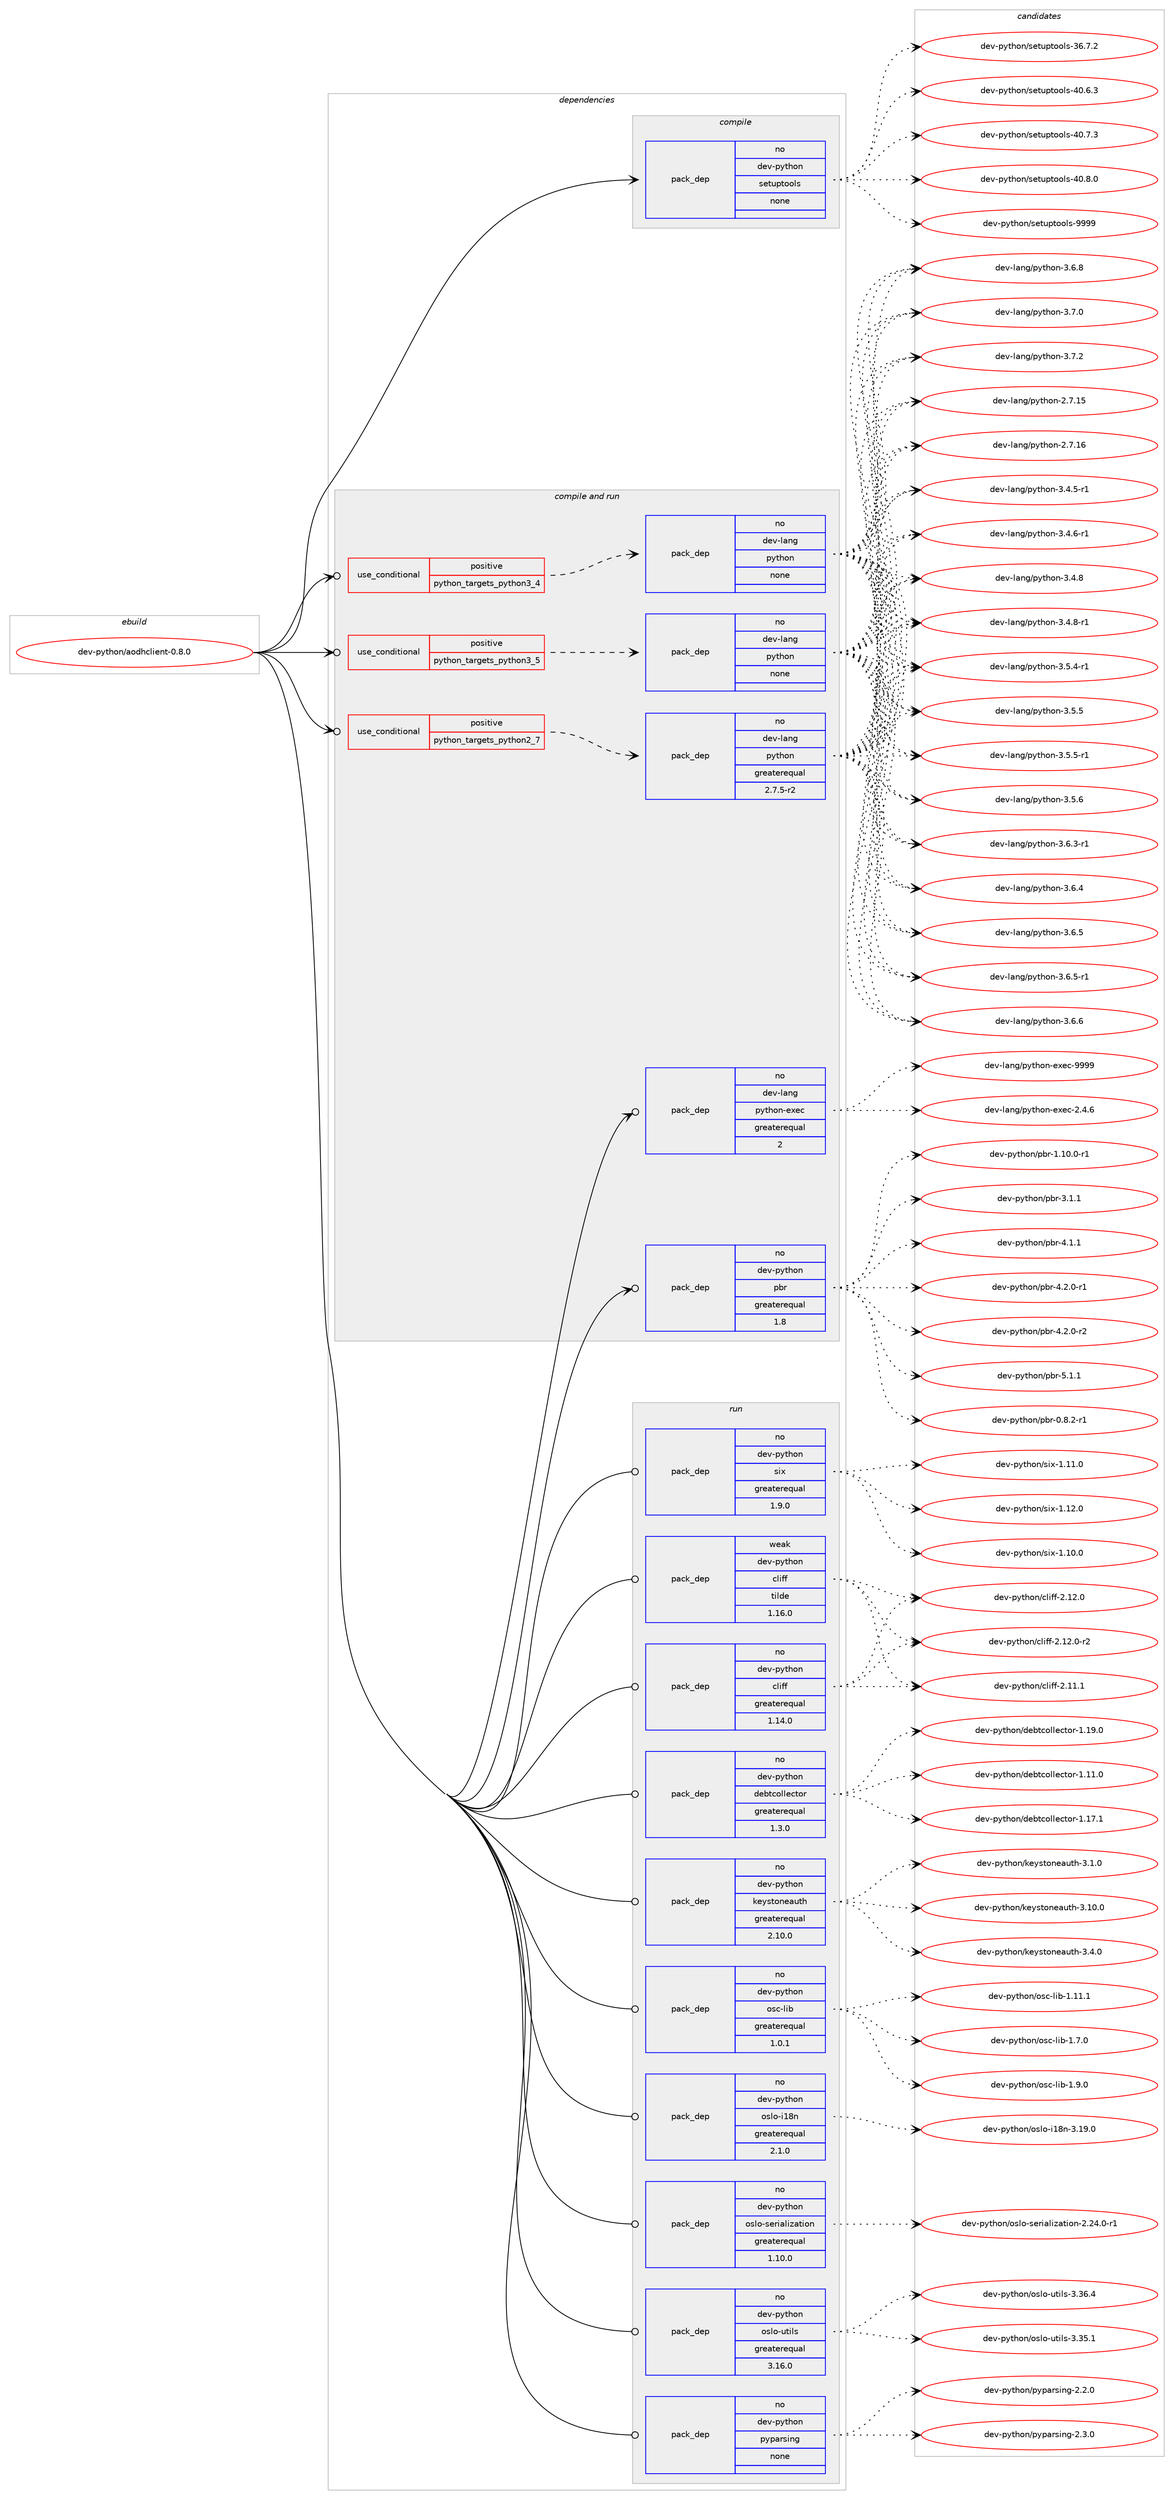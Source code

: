 digraph prolog {

# *************
# Graph options
# *************

newrank=true;
concentrate=true;
compound=true;
graph [rankdir=LR,fontname=Helvetica,fontsize=10,ranksep=1.5];#, ranksep=2.5, nodesep=0.2];
edge  [arrowhead=vee];
node  [fontname=Helvetica,fontsize=10];

# **********
# The ebuild
# **********

subgraph cluster_leftcol {
color=gray;
rank=same;
label=<<i>ebuild</i>>;
id [label="dev-python/aodhclient-0.8.0", color=red, width=4, href="../dev-python/aodhclient-0.8.0.svg"];
}

# ****************
# The dependencies
# ****************

subgraph cluster_midcol {
color=gray;
label=<<i>dependencies</i>>;
subgraph cluster_compile {
fillcolor="#eeeeee";
style=filled;
label=<<i>compile</i>>;
subgraph pack1004383 {
dependency1398448 [label=<<TABLE BORDER="0" CELLBORDER="1" CELLSPACING="0" CELLPADDING="4" WIDTH="220"><TR><TD ROWSPAN="6" CELLPADDING="30">pack_dep</TD></TR><TR><TD WIDTH="110">no</TD></TR><TR><TD>dev-python</TD></TR><TR><TD>setuptools</TD></TR><TR><TD>none</TD></TR><TR><TD></TD></TR></TABLE>>, shape=none, color=blue];
}
id:e -> dependency1398448:w [weight=20,style="solid",arrowhead="vee"];
}
subgraph cluster_compileandrun {
fillcolor="#eeeeee";
style=filled;
label=<<i>compile and run</i>>;
subgraph cond370840 {
dependency1398449 [label=<<TABLE BORDER="0" CELLBORDER="1" CELLSPACING="0" CELLPADDING="4"><TR><TD ROWSPAN="3" CELLPADDING="10">use_conditional</TD></TR><TR><TD>positive</TD></TR><TR><TD>python_targets_python2_7</TD></TR></TABLE>>, shape=none, color=red];
subgraph pack1004384 {
dependency1398450 [label=<<TABLE BORDER="0" CELLBORDER="1" CELLSPACING="0" CELLPADDING="4" WIDTH="220"><TR><TD ROWSPAN="6" CELLPADDING="30">pack_dep</TD></TR><TR><TD WIDTH="110">no</TD></TR><TR><TD>dev-lang</TD></TR><TR><TD>python</TD></TR><TR><TD>greaterequal</TD></TR><TR><TD>2.7.5-r2</TD></TR></TABLE>>, shape=none, color=blue];
}
dependency1398449:e -> dependency1398450:w [weight=20,style="dashed",arrowhead="vee"];
}
id:e -> dependency1398449:w [weight=20,style="solid",arrowhead="odotvee"];
subgraph cond370841 {
dependency1398451 [label=<<TABLE BORDER="0" CELLBORDER="1" CELLSPACING="0" CELLPADDING="4"><TR><TD ROWSPAN="3" CELLPADDING="10">use_conditional</TD></TR><TR><TD>positive</TD></TR><TR><TD>python_targets_python3_4</TD></TR></TABLE>>, shape=none, color=red];
subgraph pack1004385 {
dependency1398452 [label=<<TABLE BORDER="0" CELLBORDER="1" CELLSPACING="0" CELLPADDING="4" WIDTH="220"><TR><TD ROWSPAN="6" CELLPADDING="30">pack_dep</TD></TR><TR><TD WIDTH="110">no</TD></TR><TR><TD>dev-lang</TD></TR><TR><TD>python</TD></TR><TR><TD>none</TD></TR><TR><TD></TD></TR></TABLE>>, shape=none, color=blue];
}
dependency1398451:e -> dependency1398452:w [weight=20,style="dashed",arrowhead="vee"];
}
id:e -> dependency1398451:w [weight=20,style="solid",arrowhead="odotvee"];
subgraph cond370842 {
dependency1398453 [label=<<TABLE BORDER="0" CELLBORDER="1" CELLSPACING="0" CELLPADDING="4"><TR><TD ROWSPAN="3" CELLPADDING="10">use_conditional</TD></TR><TR><TD>positive</TD></TR><TR><TD>python_targets_python3_5</TD></TR></TABLE>>, shape=none, color=red];
subgraph pack1004386 {
dependency1398454 [label=<<TABLE BORDER="0" CELLBORDER="1" CELLSPACING="0" CELLPADDING="4" WIDTH="220"><TR><TD ROWSPAN="6" CELLPADDING="30">pack_dep</TD></TR><TR><TD WIDTH="110">no</TD></TR><TR><TD>dev-lang</TD></TR><TR><TD>python</TD></TR><TR><TD>none</TD></TR><TR><TD></TD></TR></TABLE>>, shape=none, color=blue];
}
dependency1398453:e -> dependency1398454:w [weight=20,style="dashed",arrowhead="vee"];
}
id:e -> dependency1398453:w [weight=20,style="solid",arrowhead="odotvee"];
subgraph pack1004387 {
dependency1398455 [label=<<TABLE BORDER="0" CELLBORDER="1" CELLSPACING="0" CELLPADDING="4" WIDTH="220"><TR><TD ROWSPAN="6" CELLPADDING="30">pack_dep</TD></TR><TR><TD WIDTH="110">no</TD></TR><TR><TD>dev-lang</TD></TR><TR><TD>python-exec</TD></TR><TR><TD>greaterequal</TD></TR><TR><TD>2</TD></TR></TABLE>>, shape=none, color=blue];
}
id:e -> dependency1398455:w [weight=20,style="solid",arrowhead="odotvee"];
subgraph pack1004388 {
dependency1398456 [label=<<TABLE BORDER="0" CELLBORDER="1" CELLSPACING="0" CELLPADDING="4" WIDTH="220"><TR><TD ROWSPAN="6" CELLPADDING="30">pack_dep</TD></TR><TR><TD WIDTH="110">no</TD></TR><TR><TD>dev-python</TD></TR><TR><TD>pbr</TD></TR><TR><TD>greaterequal</TD></TR><TR><TD>1.8</TD></TR></TABLE>>, shape=none, color=blue];
}
id:e -> dependency1398456:w [weight=20,style="solid",arrowhead="odotvee"];
}
subgraph cluster_run {
fillcolor="#eeeeee";
style=filled;
label=<<i>run</i>>;
subgraph pack1004389 {
dependency1398457 [label=<<TABLE BORDER="0" CELLBORDER="1" CELLSPACING="0" CELLPADDING="4" WIDTH="220"><TR><TD ROWSPAN="6" CELLPADDING="30">pack_dep</TD></TR><TR><TD WIDTH="110">no</TD></TR><TR><TD>dev-python</TD></TR><TR><TD>cliff</TD></TR><TR><TD>greaterequal</TD></TR><TR><TD>1.14.0</TD></TR></TABLE>>, shape=none, color=blue];
}
id:e -> dependency1398457:w [weight=20,style="solid",arrowhead="odot"];
subgraph pack1004390 {
dependency1398458 [label=<<TABLE BORDER="0" CELLBORDER="1" CELLSPACING="0" CELLPADDING="4" WIDTH="220"><TR><TD ROWSPAN="6" CELLPADDING="30">pack_dep</TD></TR><TR><TD WIDTH="110">no</TD></TR><TR><TD>dev-python</TD></TR><TR><TD>debtcollector</TD></TR><TR><TD>greaterequal</TD></TR><TR><TD>1.3.0</TD></TR></TABLE>>, shape=none, color=blue];
}
id:e -> dependency1398458:w [weight=20,style="solid",arrowhead="odot"];
subgraph pack1004391 {
dependency1398459 [label=<<TABLE BORDER="0" CELLBORDER="1" CELLSPACING="0" CELLPADDING="4" WIDTH="220"><TR><TD ROWSPAN="6" CELLPADDING="30">pack_dep</TD></TR><TR><TD WIDTH="110">no</TD></TR><TR><TD>dev-python</TD></TR><TR><TD>keystoneauth</TD></TR><TR><TD>greaterequal</TD></TR><TR><TD>2.10.0</TD></TR></TABLE>>, shape=none, color=blue];
}
id:e -> dependency1398459:w [weight=20,style="solid",arrowhead="odot"];
subgraph pack1004392 {
dependency1398460 [label=<<TABLE BORDER="0" CELLBORDER="1" CELLSPACING="0" CELLPADDING="4" WIDTH="220"><TR><TD ROWSPAN="6" CELLPADDING="30">pack_dep</TD></TR><TR><TD WIDTH="110">no</TD></TR><TR><TD>dev-python</TD></TR><TR><TD>osc-lib</TD></TR><TR><TD>greaterequal</TD></TR><TR><TD>1.0.1</TD></TR></TABLE>>, shape=none, color=blue];
}
id:e -> dependency1398460:w [weight=20,style="solid",arrowhead="odot"];
subgraph pack1004393 {
dependency1398461 [label=<<TABLE BORDER="0" CELLBORDER="1" CELLSPACING="0" CELLPADDING="4" WIDTH="220"><TR><TD ROWSPAN="6" CELLPADDING="30">pack_dep</TD></TR><TR><TD WIDTH="110">no</TD></TR><TR><TD>dev-python</TD></TR><TR><TD>oslo-i18n</TD></TR><TR><TD>greaterequal</TD></TR><TR><TD>2.1.0</TD></TR></TABLE>>, shape=none, color=blue];
}
id:e -> dependency1398461:w [weight=20,style="solid",arrowhead="odot"];
subgraph pack1004394 {
dependency1398462 [label=<<TABLE BORDER="0" CELLBORDER="1" CELLSPACING="0" CELLPADDING="4" WIDTH="220"><TR><TD ROWSPAN="6" CELLPADDING="30">pack_dep</TD></TR><TR><TD WIDTH="110">no</TD></TR><TR><TD>dev-python</TD></TR><TR><TD>oslo-serialization</TD></TR><TR><TD>greaterequal</TD></TR><TR><TD>1.10.0</TD></TR></TABLE>>, shape=none, color=blue];
}
id:e -> dependency1398462:w [weight=20,style="solid",arrowhead="odot"];
subgraph pack1004395 {
dependency1398463 [label=<<TABLE BORDER="0" CELLBORDER="1" CELLSPACING="0" CELLPADDING="4" WIDTH="220"><TR><TD ROWSPAN="6" CELLPADDING="30">pack_dep</TD></TR><TR><TD WIDTH="110">no</TD></TR><TR><TD>dev-python</TD></TR><TR><TD>oslo-utils</TD></TR><TR><TD>greaterequal</TD></TR><TR><TD>3.16.0</TD></TR></TABLE>>, shape=none, color=blue];
}
id:e -> dependency1398463:w [weight=20,style="solid",arrowhead="odot"];
subgraph pack1004396 {
dependency1398464 [label=<<TABLE BORDER="0" CELLBORDER="1" CELLSPACING="0" CELLPADDING="4" WIDTH="220"><TR><TD ROWSPAN="6" CELLPADDING="30">pack_dep</TD></TR><TR><TD WIDTH="110">no</TD></TR><TR><TD>dev-python</TD></TR><TR><TD>pyparsing</TD></TR><TR><TD>none</TD></TR><TR><TD></TD></TR></TABLE>>, shape=none, color=blue];
}
id:e -> dependency1398464:w [weight=20,style="solid",arrowhead="odot"];
subgraph pack1004397 {
dependency1398465 [label=<<TABLE BORDER="0" CELLBORDER="1" CELLSPACING="0" CELLPADDING="4" WIDTH="220"><TR><TD ROWSPAN="6" CELLPADDING="30">pack_dep</TD></TR><TR><TD WIDTH="110">no</TD></TR><TR><TD>dev-python</TD></TR><TR><TD>six</TD></TR><TR><TD>greaterequal</TD></TR><TR><TD>1.9.0</TD></TR></TABLE>>, shape=none, color=blue];
}
id:e -> dependency1398465:w [weight=20,style="solid",arrowhead="odot"];
subgraph pack1004398 {
dependency1398466 [label=<<TABLE BORDER="0" CELLBORDER="1" CELLSPACING="0" CELLPADDING="4" WIDTH="220"><TR><TD ROWSPAN="6" CELLPADDING="30">pack_dep</TD></TR><TR><TD WIDTH="110">weak</TD></TR><TR><TD>dev-python</TD></TR><TR><TD>cliff</TD></TR><TR><TD>tilde</TD></TR><TR><TD>1.16.0</TD></TR></TABLE>>, shape=none, color=blue];
}
id:e -> dependency1398466:w [weight=20,style="solid",arrowhead="odot"];
}
}

# **************
# The candidates
# **************

subgraph cluster_choices {
rank=same;
color=gray;
label=<<i>candidates</i>>;

subgraph choice1004383 {
color=black;
nodesep=1;
choice100101118451121211161041111104711510111611711211611111110811545515446554650 [label="dev-python/setuptools-36.7.2", color=red, width=4,href="../dev-python/setuptools-36.7.2.svg"];
choice100101118451121211161041111104711510111611711211611111110811545524846544651 [label="dev-python/setuptools-40.6.3", color=red, width=4,href="../dev-python/setuptools-40.6.3.svg"];
choice100101118451121211161041111104711510111611711211611111110811545524846554651 [label="dev-python/setuptools-40.7.3", color=red, width=4,href="../dev-python/setuptools-40.7.3.svg"];
choice100101118451121211161041111104711510111611711211611111110811545524846564648 [label="dev-python/setuptools-40.8.0", color=red, width=4,href="../dev-python/setuptools-40.8.0.svg"];
choice10010111845112121116104111110471151011161171121161111111081154557575757 [label="dev-python/setuptools-9999", color=red, width=4,href="../dev-python/setuptools-9999.svg"];
dependency1398448:e -> choice100101118451121211161041111104711510111611711211611111110811545515446554650:w [style=dotted,weight="100"];
dependency1398448:e -> choice100101118451121211161041111104711510111611711211611111110811545524846544651:w [style=dotted,weight="100"];
dependency1398448:e -> choice100101118451121211161041111104711510111611711211611111110811545524846554651:w [style=dotted,weight="100"];
dependency1398448:e -> choice100101118451121211161041111104711510111611711211611111110811545524846564648:w [style=dotted,weight="100"];
dependency1398448:e -> choice10010111845112121116104111110471151011161171121161111111081154557575757:w [style=dotted,weight="100"];
}
subgraph choice1004384 {
color=black;
nodesep=1;
choice10010111845108971101034711212111610411111045504655464953 [label="dev-lang/python-2.7.15", color=red, width=4,href="../dev-lang/python-2.7.15.svg"];
choice10010111845108971101034711212111610411111045504655464954 [label="dev-lang/python-2.7.16", color=red, width=4,href="../dev-lang/python-2.7.16.svg"];
choice1001011184510897110103471121211161041111104551465246534511449 [label="dev-lang/python-3.4.5-r1", color=red, width=4,href="../dev-lang/python-3.4.5-r1.svg"];
choice1001011184510897110103471121211161041111104551465246544511449 [label="dev-lang/python-3.4.6-r1", color=red, width=4,href="../dev-lang/python-3.4.6-r1.svg"];
choice100101118451089711010347112121116104111110455146524656 [label="dev-lang/python-3.4.8", color=red, width=4,href="../dev-lang/python-3.4.8.svg"];
choice1001011184510897110103471121211161041111104551465246564511449 [label="dev-lang/python-3.4.8-r1", color=red, width=4,href="../dev-lang/python-3.4.8-r1.svg"];
choice1001011184510897110103471121211161041111104551465346524511449 [label="dev-lang/python-3.5.4-r1", color=red, width=4,href="../dev-lang/python-3.5.4-r1.svg"];
choice100101118451089711010347112121116104111110455146534653 [label="dev-lang/python-3.5.5", color=red, width=4,href="../dev-lang/python-3.5.5.svg"];
choice1001011184510897110103471121211161041111104551465346534511449 [label="dev-lang/python-3.5.5-r1", color=red, width=4,href="../dev-lang/python-3.5.5-r1.svg"];
choice100101118451089711010347112121116104111110455146534654 [label="dev-lang/python-3.5.6", color=red, width=4,href="../dev-lang/python-3.5.6.svg"];
choice1001011184510897110103471121211161041111104551465446514511449 [label="dev-lang/python-3.6.3-r1", color=red, width=4,href="../dev-lang/python-3.6.3-r1.svg"];
choice100101118451089711010347112121116104111110455146544652 [label="dev-lang/python-3.6.4", color=red, width=4,href="../dev-lang/python-3.6.4.svg"];
choice100101118451089711010347112121116104111110455146544653 [label="dev-lang/python-3.6.5", color=red, width=4,href="../dev-lang/python-3.6.5.svg"];
choice1001011184510897110103471121211161041111104551465446534511449 [label="dev-lang/python-3.6.5-r1", color=red, width=4,href="../dev-lang/python-3.6.5-r1.svg"];
choice100101118451089711010347112121116104111110455146544654 [label="dev-lang/python-3.6.6", color=red, width=4,href="../dev-lang/python-3.6.6.svg"];
choice100101118451089711010347112121116104111110455146544656 [label="dev-lang/python-3.6.8", color=red, width=4,href="../dev-lang/python-3.6.8.svg"];
choice100101118451089711010347112121116104111110455146554648 [label="dev-lang/python-3.7.0", color=red, width=4,href="../dev-lang/python-3.7.0.svg"];
choice100101118451089711010347112121116104111110455146554650 [label="dev-lang/python-3.7.2", color=red, width=4,href="../dev-lang/python-3.7.2.svg"];
dependency1398450:e -> choice10010111845108971101034711212111610411111045504655464953:w [style=dotted,weight="100"];
dependency1398450:e -> choice10010111845108971101034711212111610411111045504655464954:w [style=dotted,weight="100"];
dependency1398450:e -> choice1001011184510897110103471121211161041111104551465246534511449:w [style=dotted,weight="100"];
dependency1398450:e -> choice1001011184510897110103471121211161041111104551465246544511449:w [style=dotted,weight="100"];
dependency1398450:e -> choice100101118451089711010347112121116104111110455146524656:w [style=dotted,weight="100"];
dependency1398450:e -> choice1001011184510897110103471121211161041111104551465246564511449:w [style=dotted,weight="100"];
dependency1398450:e -> choice1001011184510897110103471121211161041111104551465346524511449:w [style=dotted,weight="100"];
dependency1398450:e -> choice100101118451089711010347112121116104111110455146534653:w [style=dotted,weight="100"];
dependency1398450:e -> choice1001011184510897110103471121211161041111104551465346534511449:w [style=dotted,weight="100"];
dependency1398450:e -> choice100101118451089711010347112121116104111110455146534654:w [style=dotted,weight="100"];
dependency1398450:e -> choice1001011184510897110103471121211161041111104551465446514511449:w [style=dotted,weight="100"];
dependency1398450:e -> choice100101118451089711010347112121116104111110455146544652:w [style=dotted,weight="100"];
dependency1398450:e -> choice100101118451089711010347112121116104111110455146544653:w [style=dotted,weight="100"];
dependency1398450:e -> choice1001011184510897110103471121211161041111104551465446534511449:w [style=dotted,weight="100"];
dependency1398450:e -> choice100101118451089711010347112121116104111110455146544654:w [style=dotted,weight="100"];
dependency1398450:e -> choice100101118451089711010347112121116104111110455146544656:w [style=dotted,weight="100"];
dependency1398450:e -> choice100101118451089711010347112121116104111110455146554648:w [style=dotted,weight="100"];
dependency1398450:e -> choice100101118451089711010347112121116104111110455146554650:w [style=dotted,weight="100"];
}
subgraph choice1004385 {
color=black;
nodesep=1;
choice10010111845108971101034711212111610411111045504655464953 [label="dev-lang/python-2.7.15", color=red, width=4,href="../dev-lang/python-2.7.15.svg"];
choice10010111845108971101034711212111610411111045504655464954 [label="dev-lang/python-2.7.16", color=red, width=4,href="../dev-lang/python-2.7.16.svg"];
choice1001011184510897110103471121211161041111104551465246534511449 [label="dev-lang/python-3.4.5-r1", color=red, width=4,href="../dev-lang/python-3.4.5-r1.svg"];
choice1001011184510897110103471121211161041111104551465246544511449 [label="dev-lang/python-3.4.6-r1", color=red, width=4,href="../dev-lang/python-3.4.6-r1.svg"];
choice100101118451089711010347112121116104111110455146524656 [label="dev-lang/python-3.4.8", color=red, width=4,href="../dev-lang/python-3.4.8.svg"];
choice1001011184510897110103471121211161041111104551465246564511449 [label="dev-lang/python-3.4.8-r1", color=red, width=4,href="../dev-lang/python-3.4.8-r1.svg"];
choice1001011184510897110103471121211161041111104551465346524511449 [label="dev-lang/python-3.5.4-r1", color=red, width=4,href="../dev-lang/python-3.5.4-r1.svg"];
choice100101118451089711010347112121116104111110455146534653 [label="dev-lang/python-3.5.5", color=red, width=4,href="../dev-lang/python-3.5.5.svg"];
choice1001011184510897110103471121211161041111104551465346534511449 [label="dev-lang/python-3.5.5-r1", color=red, width=4,href="../dev-lang/python-3.5.5-r1.svg"];
choice100101118451089711010347112121116104111110455146534654 [label="dev-lang/python-3.5.6", color=red, width=4,href="../dev-lang/python-3.5.6.svg"];
choice1001011184510897110103471121211161041111104551465446514511449 [label="dev-lang/python-3.6.3-r1", color=red, width=4,href="../dev-lang/python-3.6.3-r1.svg"];
choice100101118451089711010347112121116104111110455146544652 [label="dev-lang/python-3.6.4", color=red, width=4,href="../dev-lang/python-3.6.4.svg"];
choice100101118451089711010347112121116104111110455146544653 [label="dev-lang/python-3.6.5", color=red, width=4,href="../dev-lang/python-3.6.5.svg"];
choice1001011184510897110103471121211161041111104551465446534511449 [label="dev-lang/python-3.6.5-r1", color=red, width=4,href="../dev-lang/python-3.6.5-r1.svg"];
choice100101118451089711010347112121116104111110455146544654 [label="dev-lang/python-3.6.6", color=red, width=4,href="../dev-lang/python-3.6.6.svg"];
choice100101118451089711010347112121116104111110455146544656 [label="dev-lang/python-3.6.8", color=red, width=4,href="../dev-lang/python-3.6.8.svg"];
choice100101118451089711010347112121116104111110455146554648 [label="dev-lang/python-3.7.0", color=red, width=4,href="../dev-lang/python-3.7.0.svg"];
choice100101118451089711010347112121116104111110455146554650 [label="dev-lang/python-3.7.2", color=red, width=4,href="../dev-lang/python-3.7.2.svg"];
dependency1398452:e -> choice10010111845108971101034711212111610411111045504655464953:w [style=dotted,weight="100"];
dependency1398452:e -> choice10010111845108971101034711212111610411111045504655464954:w [style=dotted,weight="100"];
dependency1398452:e -> choice1001011184510897110103471121211161041111104551465246534511449:w [style=dotted,weight="100"];
dependency1398452:e -> choice1001011184510897110103471121211161041111104551465246544511449:w [style=dotted,weight="100"];
dependency1398452:e -> choice100101118451089711010347112121116104111110455146524656:w [style=dotted,weight="100"];
dependency1398452:e -> choice1001011184510897110103471121211161041111104551465246564511449:w [style=dotted,weight="100"];
dependency1398452:e -> choice1001011184510897110103471121211161041111104551465346524511449:w [style=dotted,weight="100"];
dependency1398452:e -> choice100101118451089711010347112121116104111110455146534653:w [style=dotted,weight="100"];
dependency1398452:e -> choice1001011184510897110103471121211161041111104551465346534511449:w [style=dotted,weight="100"];
dependency1398452:e -> choice100101118451089711010347112121116104111110455146534654:w [style=dotted,weight="100"];
dependency1398452:e -> choice1001011184510897110103471121211161041111104551465446514511449:w [style=dotted,weight="100"];
dependency1398452:e -> choice100101118451089711010347112121116104111110455146544652:w [style=dotted,weight="100"];
dependency1398452:e -> choice100101118451089711010347112121116104111110455146544653:w [style=dotted,weight="100"];
dependency1398452:e -> choice1001011184510897110103471121211161041111104551465446534511449:w [style=dotted,weight="100"];
dependency1398452:e -> choice100101118451089711010347112121116104111110455146544654:w [style=dotted,weight="100"];
dependency1398452:e -> choice100101118451089711010347112121116104111110455146544656:w [style=dotted,weight="100"];
dependency1398452:e -> choice100101118451089711010347112121116104111110455146554648:w [style=dotted,weight="100"];
dependency1398452:e -> choice100101118451089711010347112121116104111110455146554650:w [style=dotted,weight="100"];
}
subgraph choice1004386 {
color=black;
nodesep=1;
choice10010111845108971101034711212111610411111045504655464953 [label="dev-lang/python-2.7.15", color=red, width=4,href="../dev-lang/python-2.7.15.svg"];
choice10010111845108971101034711212111610411111045504655464954 [label="dev-lang/python-2.7.16", color=red, width=4,href="../dev-lang/python-2.7.16.svg"];
choice1001011184510897110103471121211161041111104551465246534511449 [label="dev-lang/python-3.4.5-r1", color=red, width=4,href="../dev-lang/python-3.4.5-r1.svg"];
choice1001011184510897110103471121211161041111104551465246544511449 [label="dev-lang/python-3.4.6-r1", color=red, width=4,href="../dev-lang/python-3.4.6-r1.svg"];
choice100101118451089711010347112121116104111110455146524656 [label="dev-lang/python-3.4.8", color=red, width=4,href="../dev-lang/python-3.4.8.svg"];
choice1001011184510897110103471121211161041111104551465246564511449 [label="dev-lang/python-3.4.8-r1", color=red, width=4,href="../dev-lang/python-3.4.8-r1.svg"];
choice1001011184510897110103471121211161041111104551465346524511449 [label="dev-lang/python-3.5.4-r1", color=red, width=4,href="../dev-lang/python-3.5.4-r1.svg"];
choice100101118451089711010347112121116104111110455146534653 [label="dev-lang/python-3.5.5", color=red, width=4,href="../dev-lang/python-3.5.5.svg"];
choice1001011184510897110103471121211161041111104551465346534511449 [label="dev-lang/python-3.5.5-r1", color=red, width=4,href="../dev-lang/python-3.5.5-r1.svg"];
choice100101118451089711010347112121116104111110455146534654 [label="dev-lang/python-3.5.6", color=red, width=4,href="../dev-lang/python-3.5.6.svg"];
choice1001011184510897110103471121211161041111104551465446514511449 [label="dev-lang/python-3.6.3-r1", color=red, width=4,href="../dev-lang/python-3.6.3-r1.svg"];
choice100101118451089711010347112121116104111110455146544652 [label="dev-lang/python-3.6.4", color=red, width=4,href="../dev-lang/python-3.6.4.svg"];
choice100101118451089711010347112121116104111110455146544653 [label="dev-lang/python-3.6.5", color=red, width=4,href="../dev-lang/python-3.6.5.svg"];
choice1001011184510897110103471121211161041111104551465446534511449 [label="dev-lang/python-3.6.5-r1", color=red, width=4,href="../dev-lang/python-3.6.5-r1.svg"];
choice100101118451089711010347112121116104111110455146544654 [label="dev-lang/python-3.6.6", color=red, width=4,href="../dev-lang/python-3.6.6.svg"];
choice100101118451089711010347112121116104111110455146544656 [label="dev-lang/python-3.6.8", color=red, width=4,href="../dev-lang/python-3.6.8.svg"];
choice100101118451089711010347112121116104111110455146554648 [label="dev-lang/python-3.7.0", color=red, width=4,href="../dev-lang/python-3.7.0.svg"];
choice100101118451089711010347112121116104111110455146554650 [label="dev-lang/python-3.7.2", color=red, width=4,href="../dev-lang/python-3.7.2.svg"];
dependency1398454:e -> choice10010111845108971101034711212111610411111045504655464953:w [style=dotted,weight="100"];
dependency1398454:e -> choice10010111845108971101034711212111610411111045504655464954:w [style=dotted,weight="100"];
dependency1398454:e -> choice1001011184510897110103471121211161041111104551465246534511449:w [style=dotted,weight="100"];
dependency1398454:e -> choice1001011184510897110103471121211161041111104551465246544511449:w [style=dotted,weight="100"];
dependency1398454:e -> choice100101118451089711010347112121116104111110455146524656:w [style=dotted,weight="100"];
dependency1398454:e -> choice1001011184510897110103471121211161041111104551465246564511449:w [style=dotted,weight="100"];
dependency1398454:e -> choice1001011184510897110103471121211161041111104551465346524511449:w [style=dotted,weight="100"];
dependency1398454:e -> choice100101118451089711010347112121116104111110455146534653:w [style=dotted,weight="100"];
dependency1398454:e -> choice1001011184510897110103471121211161041111104551465346534511449:w [style=dotted,weight="100"];
dependency1398454:e -> choice100101118451089711010347112121116104111110455146534654:w [style=dotted,weight="100"];
dependency1398454:e -> choice1001011184510897110103471121211161041111104551465446514511449:w [style=dotted,weight="100"];
dependency1398454:e -> choice100101118451089711010347112121116104111110455146544652:w [style=dotted,weight="100"];
dependency1398454:e -> choice100101118451089711010347112121116104111110455146544653:w [style=dotted,weight="100"];
dependency1398454:e -> choice1001011184510897110103471121211161041111104551465446534511449:w [style=dotted,weight="100"];
dependency1398454:e -> choice100101118451089711010347112121116104111110455146544654:w [style=dotted,weight="100"];
dependency1398454:e -> choice100101118451089711010347112121116104111110455146544656:w [style=dotted,weight="100"];
dependency1398454:e -> choice100101118451089711010347112121116104111110455146554648:w [style=dotted,weight="100"];
dependency1398454:e -> choice100101118451089711010347112121116104111110455146554650:w [style=dotted,weight="100"];
}
subgraph choice1004387 {
color=black;
nodesep=1;
choice1001011184510897110103471121211161041111104510112010199455046524654 [label="dev-lang/python-exec-2.4.6", color=red, width=4,href="../dev-lang/python-exec-2.4.6.svg"];
choice10010111845108971101034711212111610411111045101120101994557575757 [label="dev-lang/python-exec-9999", color=red, width=4,href="../dev-lang/python-exec-9999.svg"];
dependency1398455:e -> choice1001011184510897110103471121211161041111104510112010199455046524654:w [style=dotted,weight="100"];
dependency1398455:e -> choice10010111845108971101034711212111610411111045101120101994557575757:w [style=dotted,weight="100"];
}
subgraph choice1004388 {
color=black;
nodesep=1;
choice1001011184511212111610411111047112981144548465646504511449 [label="dev-python/pbr-0.8.2-r1", color=red, width=4,href="../dev-python/pbr-0.8.2-r1.svg"];
choice100101118451121211161041111104711298114454946494846484511449 [label="dev-python/pbr-1.10.0-r1", color=red, width=4,href="../dev-python/pbr-1.10.0-r1.svg"];
choice100101118451121211161041111104711298114455146494649 [label="dev-python/pbr-3.1.1", color=red, width=4,href="../dev-python/pbr-3.1.1.svg"];
choice100101118451121211161041111104711298114455246494649 [label="dev-python/pbr-4.1.1", color=red, width=4,href="../dev-python/pbr-4.1.1.svg"];
choice1001011184511212111610411111047112981144552465046484511449 [label="dev-python/pbr-4.2.0-r1", color=red, width=4,href="../dev-python/pbr-4.2.0-r1.svg"];
choice1001011184511212111610411111047112981144552465046484511450 [label="dev-python/pbr-4.2.0-r2", color=red, width=4,href="../dev-python/pbr-4.2.0-r2.svg"];
choice100101118451121211161041111104711298114455346494649 [label="dev-python/pbr-5.1.1", color=red, width=4,href="../dev-python/pbr-5.1.1.svg"];
dependency1398456:e -> choice1001011184511212111610411111047112981144548465646504511449:w [style=dotted,weight="100"];
dependency1398456:e -> choice100101118451121211161041111104711298114454946494846484511449:w [style=dotted,weight="100"];
dependency1398456:e -> choice100101118451121211161041111104711298114455146494649:w [style=dotted,weight="100"];
dependency1398456:e -> choice100101118451121211161041111104711298114455246494649:w [style=dotted,weight="100"];
dependency1398456:e -> choice1001011184511212111610411111047112981144552465046484511449:w [style=dotted,weight="100"];
dependency1398456:e -> choice1001011184511212111610411111047112981144552465046484511450:w [style=dotted,weight="100"];
dependency1398456:e -> choice100101118451121211161041111104711298114455346494649:w [style=dotted,weight="100"];
}
subgraph choice1004389 {
color=black;
nodesep=1;
choice10010111845112121116104111110479910810510210245504649494649 [label="dev-python/cliff-2.11.1", color=red, width=4,href="../dev-python/cliff-2.11.1.svg"];
choice10010111845112121116104111110479910810510210245504649504648 [label="dev-python/cliff-2.12.0", color=red, width=4,href="../dev-python/cliff-2.12.0.svg"];
choice100101118451121211161041111104799108105102102455046495046484511450 [label="dev-python/cliff-2.12.0-r2", color=red, width=4,href="../dev-python/cliff-2.12.0-r2.svg"];
dependency1398457:e -> choice10010111845112121116104111110479910810510210245504649494649:w [style=dotted,weight="100"];
dependency1398457:e -> choice10010111845112121116104111110479910810510210245504649504648:w [style=dotted,weight="100"];
dependency1398457:e -> choice100101118451121211161041111104799108105102102455046495046484511450:w [style=dotted,weight="100"];
}
subgraph choice1004390 {
color=black;
nodesep=1;
choice100101118451121211161041111104710010198116991111081081019911611111445494649494648 [label="dev-python/debtcollector-1.11.0", color=red, width=4,href="../dev-python/debtcollector-1.11.0.svg"];
choice100101118451121211161041111104710010198116991111081081019911611111445494649554649 [label="dev-python/debtcollector-1.17.1", color=red, width=4,href="../dev-python/debtcollector-1.17.1.svg"];
choice100101118451121211161041111104710010198116991111081081019911611111445494649574648 [label="dev-python/debtcollector-1.19.0", color=red, width=4,href="../dev-python/debtcollector-1.19.0.svg"];
dependency1398458:e -> choice100101118451121211161041111104710010198116991111081081019911611111445494649494648:w [style=dotted,weight="100"];
dependency1398458:e -> choice100101118451121211161041111104710010198116991111081081019911611111445494649554649:w [style=dotted,weight="100"];
dependency1398458:e -> choice100101118451121211161041111104710010198116991111081081019911611111445494649574648:w [style=dotted,weight="100"];
}
subgraph choice1004391 {
color=black;
nodesep=1;
choice100101118451121211161041111104710710112111511611111010197117116104455146494648 [label="dev-python/keystoneauth-3.1.0", color=red, width=4,href="../dev-python/keystoneauth-3.1.0.svg"];
choice10010111845112121116104111110471071011211151161111101019711711610445514649484648 [label="dev-python/keystoneauth-3.10.0", color=red, width=4,href="../dev-python/keystoneauth-3.10.0.svg"];
choice100101118451121211161041111104710710112111511611111010197117116104455146524648 [label="dev-python/keystoneauth-3.4.0", color=red, width=4,href="../dev-python/keystoneauth-3.4.0.svg"];
dependency1398459:e -> choice100101118451121211161041111104710710112111511611111010197117116104455146494648:w [style=dotted,weight="100"];
dependency1398459:e -> choice10010111845112121116104111110471071011211151161111101019711711610445514649484648:w [style=dotted,weight="100"];
dependency1398459:e -> choice100101118451121211161041111104710710112111511611111010197117116104455146524648:w [style=dotted,weight="100"];
}
subgraph choice1004392 {
color=black;
nodesep=1;
choice100101118451121211161041111104711111599451081059845494649494649 [label="dev-python/osc-lib-1.11.1", color=red, width=4,href="../dev-python/osc-lib-1.11.1.svg"];
choice1001011184511212111610411111047111115994510810598454946554648 [label="dev-python/osc-lib-1.7.0", color=red, width=4,href="../dev-python/osc-lib-1.7.0.svg"];
choice1001011184511212111610411111047111115994510810598454946574648 [label="dev-python/osc-lib-1.9.0", color=red, width=4,href="../dev-python/osc-lib-1.9.0.svg"];
dependency1398460:e -> choice100101118451121211161041111104711111599451081059845494649494649:w [style=dotted,weight="100"];
dependency1398460:e -> choice1001011184511212111610411111047111115994510810598454946554648:w [style=dotted,weight="100"];
dependency1398460:e -> choice1001011184511212111610411111047111115994510810598454946574648:w [style=dotted,weight="100"];
}
subgraph choice1004393 {
color=black;
nodesep=1;
choice100101118451121211161041111104711111510811145105495611045514649574648 [label="dev-python/oslo-i18n-3.19.0", color=red, width=4,href="../dev-python/oslo-i18n-3.19.0.svg"];
dependency1398461:e -> choice100101118451121211161041111104711111510811145105495611045514649574648:w [style=dotted,weight="100"];
}
subgraph choice1004394 {
color=black;
nodesep=1;
choice1001011184511212111610411111047111115108111451151011141059710810512297116105111110455046505246484511449 [label="dev-python/oslo-serialization-2.24.0-r1", color=red, width=4,href="../dev-python/oslo-serialization-2.24.0-r1.svg"];
dependency1398462:e -> choice1001011184511212111610411111047111115108111451151011141059710810512297116105111110455046505246484511449:w [style=dotted,weight="100"];
}
subgraph choice1004395 {
color=black;
nodesep=1;
choice10010111845112121116104111110471111151081114511711610510811545514651534649 [label="dev-python/oslo-utils-3.35.1", color=red, width=4,href="../dev-python/oslo-utils-3.35.1.svg"];
choice10010111845112121116104111110471111151081114511711610510811545514651544652 [label="dev-python/oslo-utils-3.36.4", color=red, width=4,href="../dev-python/oslo-utils-3.36.4.svg"];
dependency1398463:e -> choice10010111845112121116104111110471111151081114511711610510811545514651534649:w [style=dotted,weight="100"];
dependency1398463:e -> choice10010111845112121116104111110471111151081114511711610510811545514651544652:w [style=dotted,weight="100"];
}
subgraph choice1004396 {
color=black;
nodesep=1;
choice100101118451121211161041111104711212111297114115105110103455046504648 [label="dev-python/pyparsing-2.2.0", color=red, width=4,href="../dev-python/pyparsing-2.2.0.svg"];
choice100101118451121211161041111104711212111297114115105110103455046514648 [label="dev-python/pyparsing-2.3.0", color=red, width=4,href="../dev-python/pyparsing-2.3.0.svg"];
dependency1398464:e -> choice100101118451121211161041111104711212111297114115105110103455046504648:w [style=dotted,weight="100"];
dependency1398464:e -> choice100101118451121211161041111104711212111297114115105110103455046514648:w [style=dotted,weight="100"];
}
subgraph choice1004397 {
color=black;
nodesep=1;
choice100101118451121211161041111104711510512045494649484648 [label="dev-python/six-1.10.0", color=red, width=4,href="../dev-python/six-1.10.0.svg"];
choice100101118451121211161041111104711510512045494649494648 [label="dev-python/six-1.11.0", color=red, width=4,href="../dev-python/six-1.11.0.svg"];
choice100101118451121211161041111104711510512045494649504648 [label="dev-python/six-1.12.0", color=red, width=4,href="../dev-python/six-1.12.0.svg"];
dependency1398465:e -> choice100101118451121211161041111104711510512045494649484648:w [style=dotted,weight="100"];
dependency1398465:e -> choice100101118451121211161041111104711510512045494649494648:w [style=dotted,weight="100"];
dependency1398465:e -> choice100101118451121211161041111104711510512045494649504648:w [style=dotted,weight="100"];
}
subgraph choice1004398 {
color=black;
nodesep=1;
choice10010111845112121116104111110479910810510210245504649494649 [label="dev-python/cliff-2.11.1", color=red, width=4,href="../dev-python/cliff-2.11.1.svg"];
choice10010111845112121116104111110479910810510210245504649504648 [label="dev-python/cliff-2.12.0", color=red, width=4,href="../dev-python/cliff-2.12.0.svg"];
choice100101118451121211161041111104799108105102102455046495046484511450 [label="dev-python/cliff-2.12.0-r2", color=red, width=4,href="../dev-python/cliff-2.12.0-r2.svg"];
dependency1398466:e -> choice10010111845112121116104111110479910810510210245504649494649:w [style=dotted,weight="100"];
dependency1398466:e -> choice10010111845112121116104111110479910810510210245504649504648:w [style=dotted,weight="100"];
dependency1398466:e -> choice100101118451121211161041111104799108105102102455046495046484511450:w [style=dotted,weight="100"];
}
}

}
